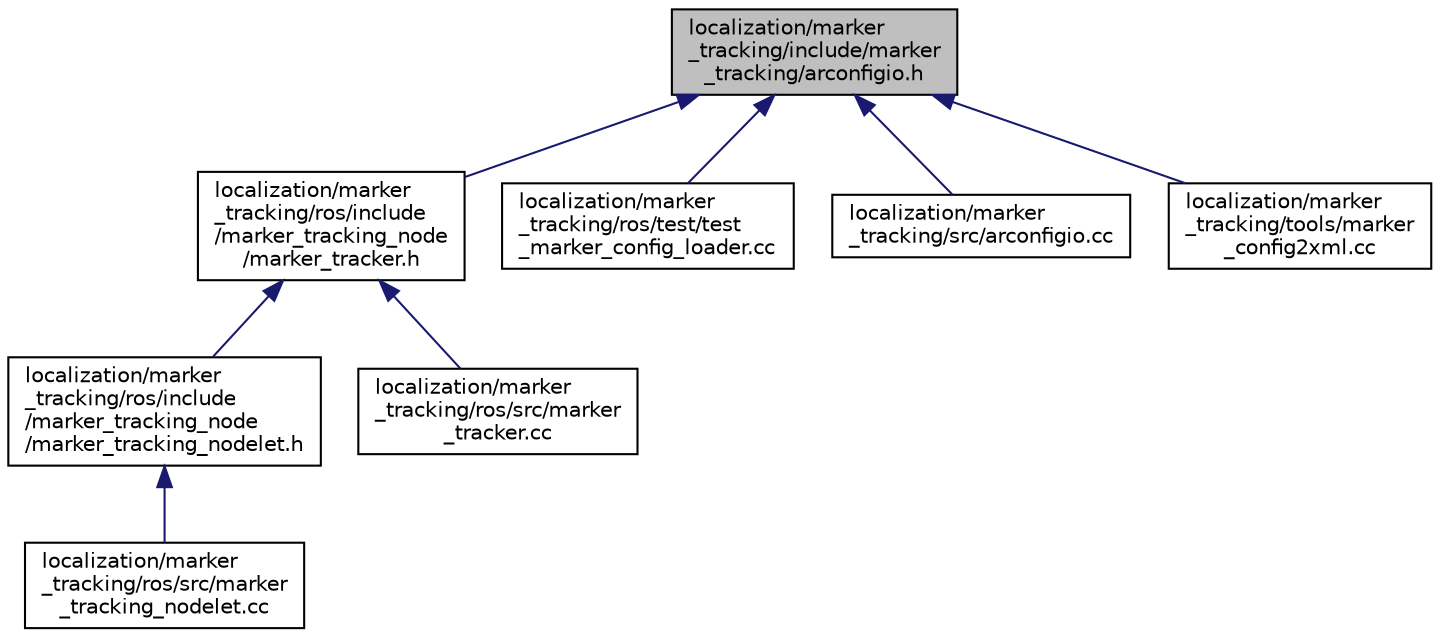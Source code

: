 digraph "localization/marker_tracking/include/marker_tracking/arconfigio.h"
{
 // LATEX_PDF_SIZE
  edge [fontname="Helvetica",fontsize="10",labelfontname="Helvetica",labelfontsize="10"];
  node [fontname="Helvetica",fontsize="10",shape=record];
  Node1 [label="localization/marker\l_tracking/include/marker\l_tracking/arconfigio.h",height=0.2,width=0.4,color="black", fillcolor="grey75", style="filled", fontcolor="black",tooltip=" "];
  Node1 -> Node2 [dir="back",color="midnightblue",fontsize="10",style="solid",fontname="Helvetica"];
  Node2 [label="localization/marker\l_tracking/ros/include\l/marker_tracking_node\l/marker_tracker.h",height=0.2,width=0.4,color="black", fillcolor="white", style="filled",URL="$marker__tracker_8h.html",tooltip=" "];
  Node2 -> Node3 [dir="back",color="midnightblue",fontsize="10",style="solid",fontname="Helvetica"];
  Node3 [label="localization/marker\l_tracking/ros/include\l/marker_tracking_node\l/marker_tracking_nodelet.h",height=0.2,width=0.4,color="black", fillcolor="white", style="filled",URL="$marker__tracking__nodelet_8h.html",tooltip=" "];
  Node3 -> Node4 [dir="back",color="midnightblue",fontsize="10",style="solid",fontname="Helvetica"];
  Node4 [label="localization/marker\l_tracking/ros/src/marker\l_tracking_nodelet.cc",height=0.2,width=0.4,color="black", fillcolor="white", style="filled",URL="$marker__tracking__nodelet_8cc.html",tooltip=" "];
  Node2 -> Node5 [dir="back",color="midnightblue",fontsize="10",style="solid",fontname="Helvetica"];
  Node5 [label="localization/marker\l_tracking/ros/src/marker\l_tracker.cc",height=0.2,width=0.4,color="black", fillcolor="white", style="filled",URL="$marker__tracker_8cc.html",tooltip=" "];
  Node1 -> Node6 [dir="back",color="midnightblue",fontsize="10",style="solid",fontname="Helvetica"];
  Node6 [label="localization/marker\l_tracking/ros/test/test\l_marker_config_loader.cc",height=0.2,width=0.4,color="black", fillcolor="white", style="filled",URL="$test__marker__config__loader_8cc.html",tooltip=" "];
  Node1 -> Node7 [dir="back",color="midnightblue",fontsize="10",style="solid",fontname="Helvetica"];
  Node7 [label="localization/marker\l_tracking/src/arconfigio.cc",height=0.2,width=0.4,color="black", fillcolor="white", style="filled",URL="$arconfigio_8cc.html",tooltip=" "];
  Node1 -> Node8 [dir="back",color="midnightblue",fontsize="10",style="solid",fontname="Helvetica"];
  Node8 [label="localization/marker\l_tracking/tools/marker\l_config2xml.cc",height=0.2,width=0.4,color="black", fillcolor="white", style="filled",URL="$marker__config2xml_8cc.html",tooltip=" "];
}
